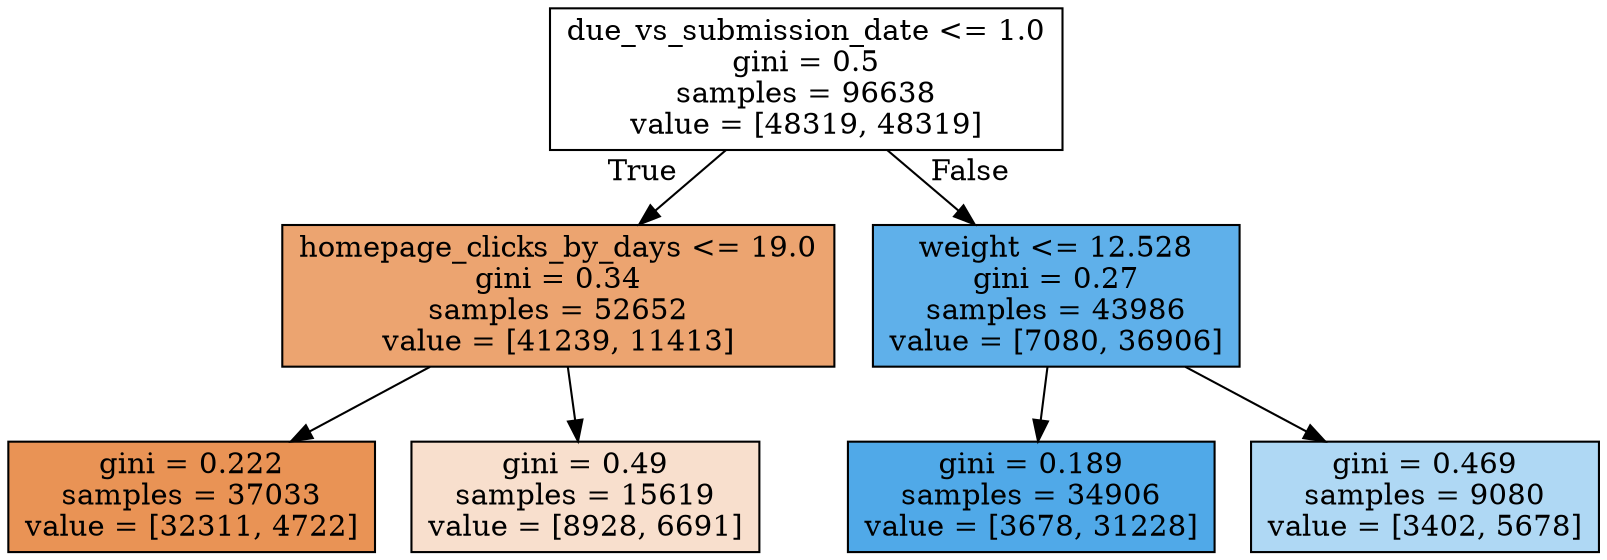 digraph Tree {
node [shape=box, style="filled", color="black"] ;
0 [label="due_vs_submission_date <= 1.0\ngini = 0.5\nsamples = 96638\nvalue = [48319, 48319]", fillcolor="#e5813900"] ;
1 [label="homepage_clicks_by_days <= 19.0\ngini = 0.34\nsamples = 52652\nvalue = [41239, 11413]", fillcolor="#e58139b8"] ;
0 -> 1 [labeldistance=2.5, labelangle=45, headlabel="True"] ;
2 [label="gini = 0.222\nsamples = 37033\nvalue = [32311, 4722]", fillcolor="#e58139da"] ;
1 -> 2 ;
3 [label="gini = 0.49\nsamples = 15619\nvalue = [8928, 6691]", fillcolor="#e5813940"] ;
1 -> 3 ;
4 [label="weight <= 12.528\ngini = 0.27\nsamples = 43986\nvalue = [7080, 36906]", fillcolor="#399de5ce"] ;
0 -> 4 [labeldistance=2.5, labelangle=-45, headlabel="False"] ;
5 [label="gini = 0.189\nsamples = 34906\nvalue = [3678, 31228]", fillcolor="#399de5e1"] ;
4 -> 5 ;
6 [label="gini = 0.469\nsamples = 9080\nvalue = [3402, 5678]", fillcolor="#399de566"] ;
4 -> 6 ;
}